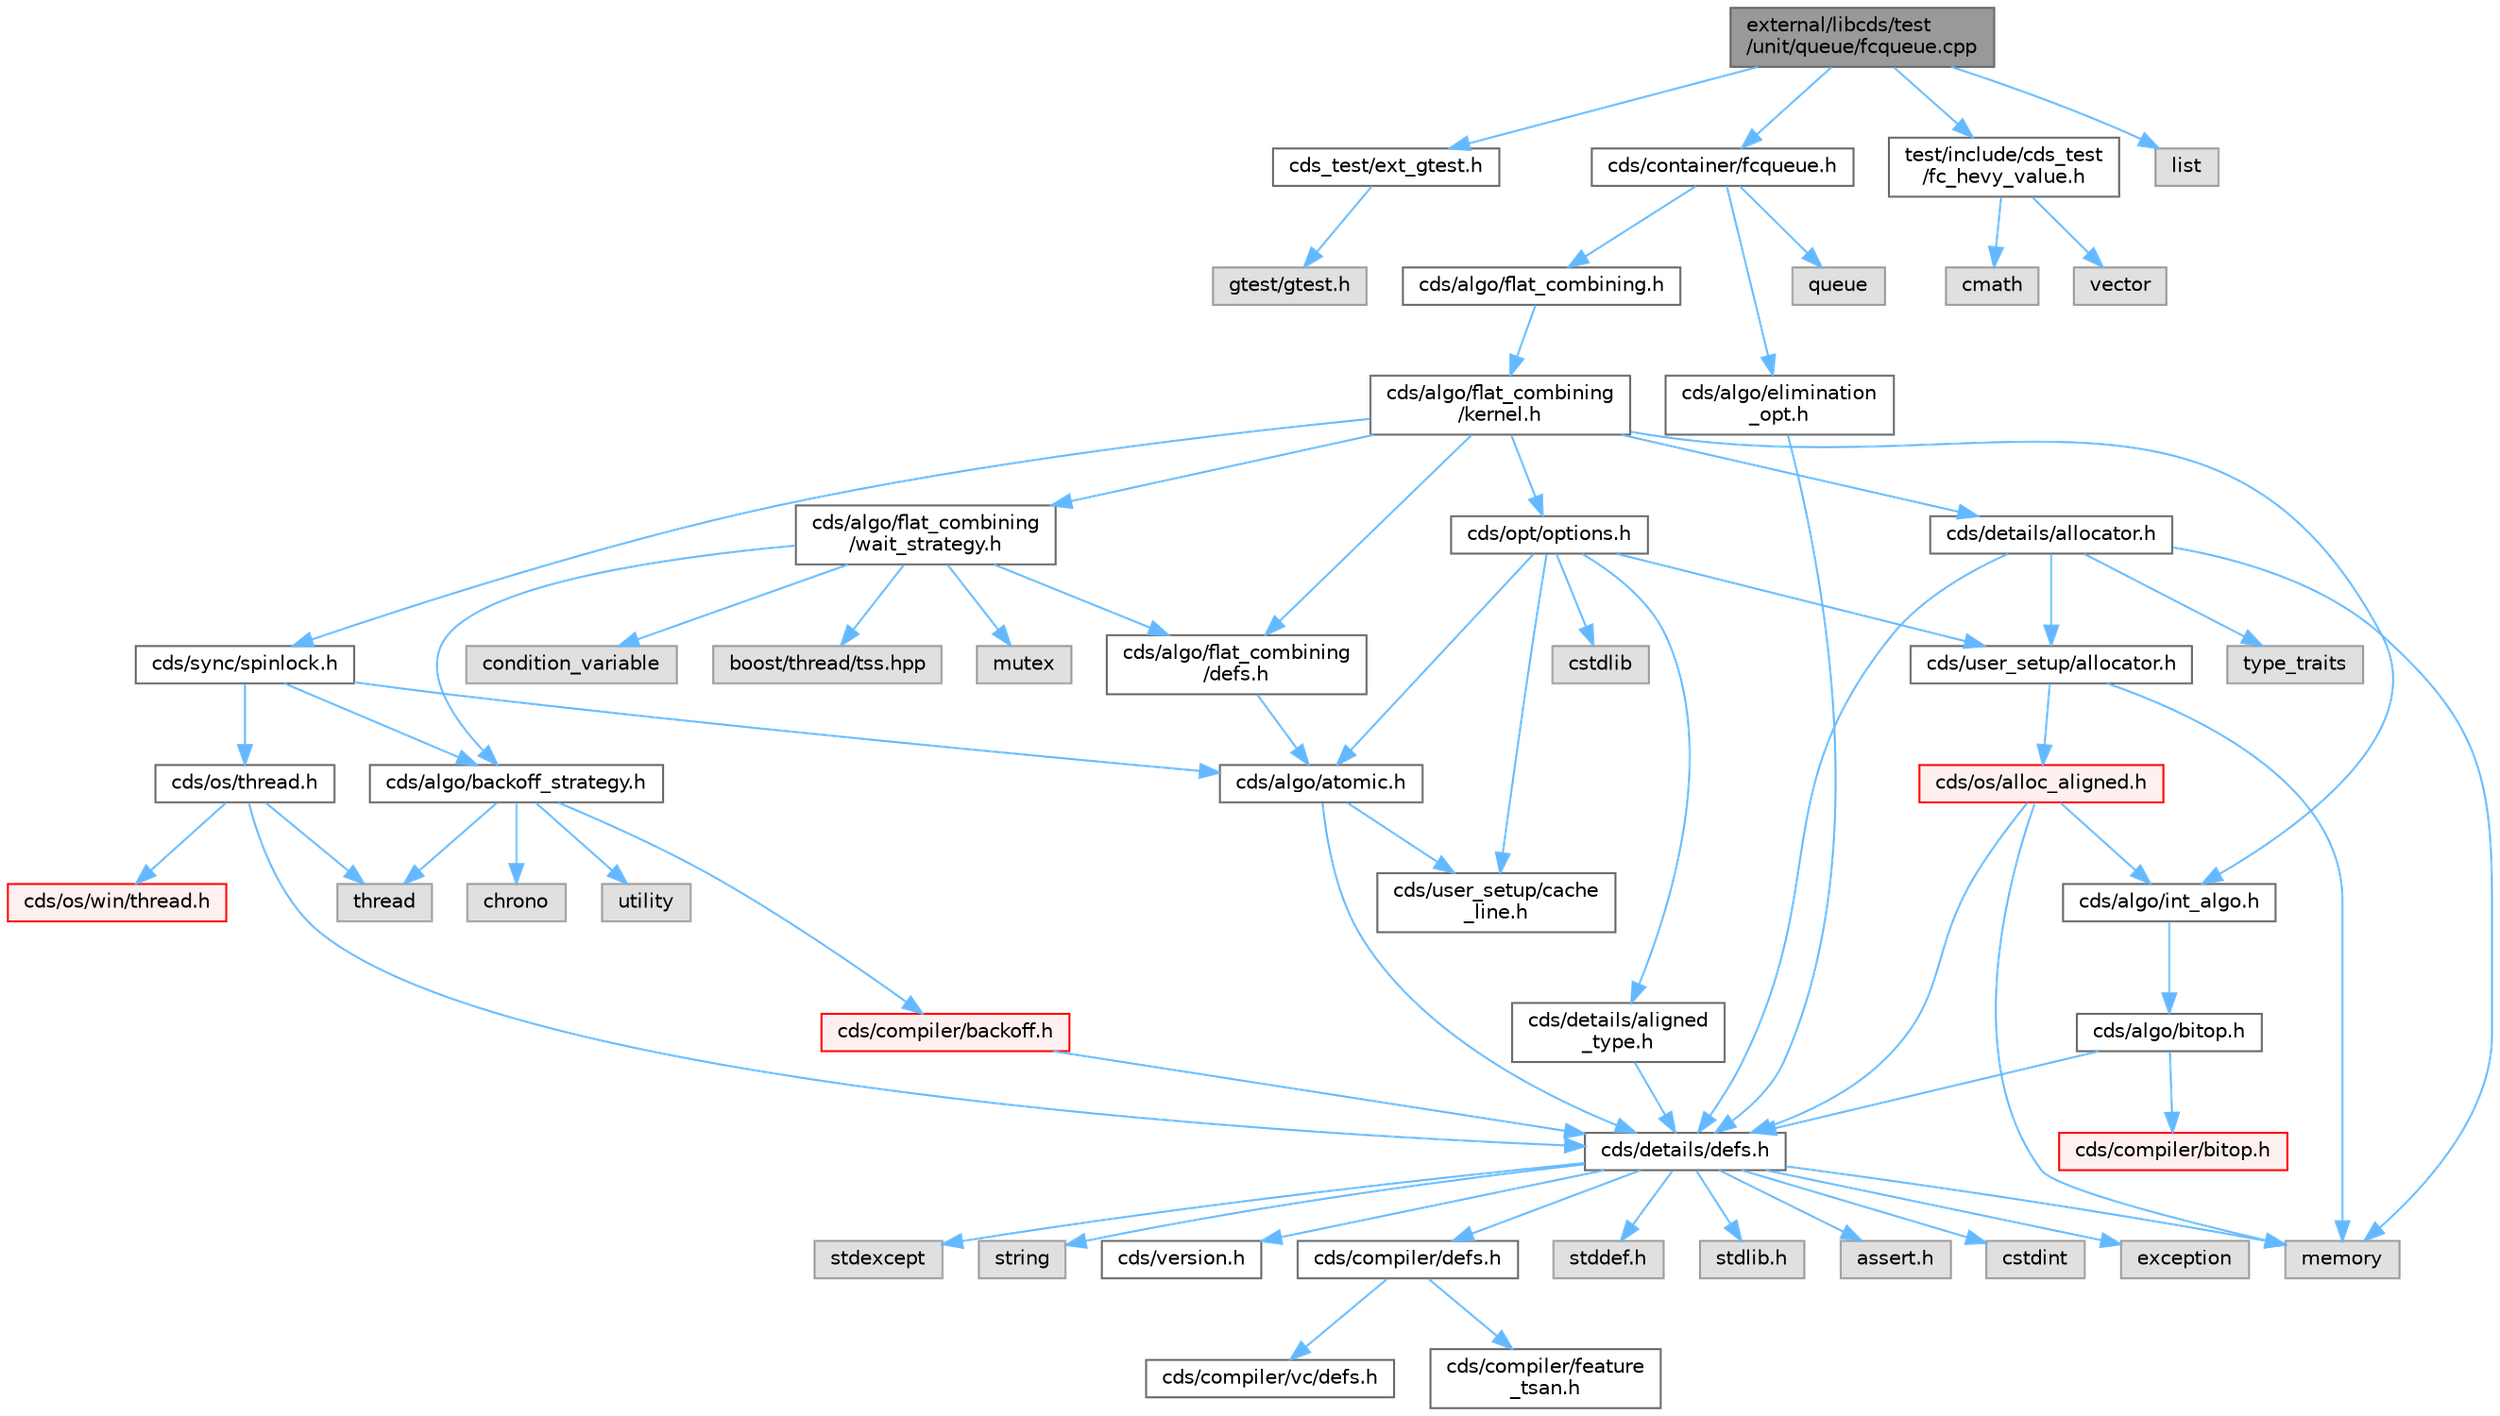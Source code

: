 digraph "external/libcds/test/unit/queue/fcqueue.cpp"
{
 // LATEX_PDF_SIZE
  bgcolor="transparent";
  edge [fontname=Helvetica,fontsize=10,labelfontname=Helvetica,labelfontsize=10];
  node [fontname=Helvetica,fontsize=10,shape=box,height=0.2,width=0.4];
  Node1 [id="Node000001",label="external/libcds/test\l/unit/queue/fcqueue.cpp",height=0.2,width=0.4,color="gray40", fillcolor="grey60", style="filled", fontcolor="black",tooltip=" "];
  Node1 -> Node2 [id="edge68_Node000001_Node000002",color="steelblue1",style="solid",tooltip=" "];
  Node2 [id="Node000002",label="cds_test/ext_gtest.h",height=0.2,width=0.4,color="grey40", fillcolor="white", style="filled",URL="$ext__gtest_8h.html",tooltip=" "];
  Node2 -> Node3 [id="edge69_Node000002_Node000003",color="steelblue1",style="solid",tooltip=" "];
  Node3 [id="Node000003",label="gtest/gtest.h",height=0.2,width=0.4,color="grey60", fillcolor="#E0E0E0", style="filled",tooltip=" "];
  Node1 -> Node4 [id="edge70_Node000001_Node000004",color="steelblue1",style="solid",tooltip=" "];
  Node4 [id="Node000004",label="cds/container/fcqueue.h",height=0.2,width=0.4,color="grey40", fillcolor="white", style="filled",URL="$container_2fcqueue_8h.html",tooltip=" "];
  Node4 -> Node5 [id="edge71_Node000004_Node000005",color="steelblue1",style="solid",tooltip=" "];
  Node5 [id="Node000005",label="cds/algo/flat_combining.h",height=0.2,width=0.4,color="grey40", fillcolor="white", style="filled",URL="$flat__combining_8h.html",tooltip=" "];
  Node5 -> Node6 [id="edge72_Node000005_Node000006",color="steelblue1",style="solid",tooltip=" "];
  Node6 [id="Node000006",label="cds/algo/flat_combining\l/kernel.h",height=0.2,width=0.4,color="grey40", fillcolor="white", style="filled",URL="$libcds_2cds_2algo_2flat__combining_2kernel_8h.html",tooltip=" "];
  Node6 -> Node7 [id="edge73_Node000006_Node000007",color="steelblue1",style="solid",tooltip=" "];
  Node7 [id="Node000007",label="cds/algo/flat_combining\l/defs.h",height=0.2,width=0.4,color="grey40", fillcolor="white", style="filled",URL="$algo_2flat__combining_2defs_8h.html",tooltip=" "];
  Node7 -> Node8 [id="edge74_Node000007_Node000008",color="steelblue1",style="solid",tooltip=" "];
  Node8 [id="Node000008",label="cds/algo/atomic.h",height=0.2,width=0.4,color="grey40", fillcolor="white", style="filled",URL="$external_2libcds_2cds_2algo_2atomic_8h.html",tooltip=" "];
  Node8 -> Node9 [id="edge75_Node000008_Node000009",color="steelblue1",style="solid",tooltip=" "];
  Node9 [id="Node000009",label="cds/details/defs.h",height=0.2,width=0.4,color="grey40", fillcolor="white", style="filled",URL="$details_2defs_8h.html",tooltip=" "];
  Node9 -> Node10 [id="edge76_Node000009_Node000010",color="steelblue1",style="solid",tooltip=" "];
  Node10 [id="Node000010",label="stddef.h",height=0.2,width=0.4,color="grey60", fillcolor="#E0E0E0", style="filled",tooltip=" "];
  Node9 -> Node11 [id="edge77_Node000009_Node000011",color="steelblue1",style="solid",tooltip=" "];
  Node11 [id="Node000011",label="stdlib.h",height=0.2,width=0.4,color="grey60", fillcolor="#E0E0E0", style="filled",tooltip=" "];
  Node9 -> Node12 [id="edge78_Node000009_Node000012",color="steelblue1",style="solid",tooltip=" "];
  Node12 [id="Node000012",label="assert.h",height=0.2,width=0.4,color="grey60", fillcolor="#E0E0E0", style="filled",tooltip=" "];
  Node9 -> Node13 [id="edge79_Node000009_Node000013",color="steelblue1",style="solid",tooltip=" "];
  Node13 [id="Node000013",label="cstdint",height=0.2,width=0.4,color="grey60", fillcolor="#E0E0E0", style="filled",tooltip=" "];
  Node9 -> Node14 [id="edge80_Node000009_Node000014",color="steelblue1",style="solid",tooltip=" "];
  Node14 [id="Node000014",label="exception",height=0.2,width=0.4,color="grey60", fillcolor="#E0E0E0", style="filled",tooltip=" "];
  Node9 -> Node15 [id="edge81_Node000009_Node000015",color="steelblue1",style="solid",tooltip=" "];
  Node15 [id="Node000015",label="stdexcept",height=0.2,width=0.4,color="grey60", fillcolor="#E0E0E0", style="filled",tooltip=" "];
  Node9 -> Node16 [id="edge82_Node000009_Node000016",color="steelblue1",style="solid",tooltip=" "];
  Node16 [id="Node000016",label="string",height=0.2,width=0.4,color="grey60", fillcolor="#E0E0E0", style="filled",tooltip=" "];
  Node9 -> Node17 [id="edge83_Node000009_Node000017",color="steelblue1",style="solid",tooltip=" "];
  Node17 [id="Node000017",label="memory",height=0.2,width=0.4,color="grey60", fillcolor="#E0E0E0", style="filled",tooltip=" "];
  Node9 -> Node18 [id="edge84_Node000009_Node000018",color="steelblue1",style="solid",tooltip=" "];
  Node18 [id="Node000018",label="cds/version.h",height=0.2,width=0.4,color="grey40", fillcolor="white", style="filled",URL="$external_2libcds_2cds_2version_8h.html",tooltip=" "];
  Node9 -> Node19 [id="edge85_Node000009_Node000019",color="steelblue1",style="solid",tooltip=" "];
  Node19 [id="Node000019",label="cds/compiler/defs.h",height=0.2,width=0.4,color="grey40", fillcolor="white", style="filled",URL="$compiler_2defs_8h.html",tooltip=" "];
  Node19 -> Node20 [id="edge86_Node000019_Node000020",color="steelblue1",style="solid",tooltip=" "];
  Node20 [id="Node000020",label="cds/compiler/vc/defs.h",height=0.2,width=0.4,color="grey40", fillcolor="white", style="filled",URL="$compiler_2vc_2defs_8h.html",tooltip=" "];
  Node19 -> Node21 [id="edge87_Node000019_Node000021",color="steelblue1",style="solid",tooltip=" "];
  Node21 [id="Node000021",label="cds/compiler/feature\l_tsan.h",height=0.2,width=0.4,color="grey40", fillcolor="white", style="filled",URL="$feature__tsan_8h.html",tooltip=" "];
  Node8 -> Node22 [id="edge88_Node000008_Node000022",color="steelblue1",style="solid",tooltip=" "];
  Node22 [id="Node000022",label="cds/user_setup/cache\l_line.h",height=0.2,width=0.4,color="grey40", fillcolor="white", style="filled",URL="$cache__line_8h.html",tooltip="Cache-line size definition"];
  Node6 -> Node23 [id="edge89_Node000006_Node000023",color="steelblue1",style="solid",tooltip=" "];
  Node23 [id="Node000023",label="cds/algo/flat_combining\l/wait_strategy.h",height=0.2,width=0.4,color="grey40", fillcolor="white", style="filled",URL="$wait__strategy_8h.html",tooltip=" "];
  Node23 -> Node7 [id="edge90_Node000023_Node000007",color="steelblue1",style="solid",tooltip=" "];
  Node23 -> Node24 [id="edge91_Node000023_Node000024",color="steelblue1",style="solid",tooltip=" "];
  Node24 [id="Node000024",label="cds/algo/backoff_strategy.h",height=0.2,width=0.4,color="grey40", fillcolor="white", style="filled",URL="$backoff__strategy_8h.html",tooltip=" "];
  Node24 -> Node25 [id="edge92_Node000024_Node000025",color="steelblue1",style="solid",tooltip=" "];
  Node25 [id="Node000025",label="utility",height=0.2,width=0.4,color="grey60", fillcolor="#E0E0E0", style="filled",tooltip=" "];
  Node24 -> Node26 [id="edge93_Node000024_Node000026",color="steelblue1",style="solid",tooltip=" "];
  Node26 [id="Node000026",label="thread",height=0.2,width=0.4,color="grey60", fillcolor="#E0E0E0", style="filled",tooltip=" "];
  Node24 -> Node27 [id="edge94_Node000024_Node000027",color="steelblue1",style="solid",tooltip=" "];
  Node27 [id="Node000027",label="chrono",height=0.2,width=0.4,color="grey60", fillcolor="#E0E0E0", style="filled",tooltip=" "];
  Node24 -> Node28 [id="edge95_Node000024_Node000028",color="steelblue1",style="solid",tooltip=" "];
  Node28 [id="Node000028",label="cds/compiler/backoff.h",height=0.2,width=0.4,color="red", fillcolor="#FFF0F0", style="filled",URL="$backoff_8h.html",tooltip=" "];
  Node28 -> Node9 [id="edge96_Node000028_Node000009",color="steelblue1",style="solid",tooltip=" "];
  Node23 -> Node30 [id="edge97_Node000023_Node000030",color="steelblue1",style="solid",tooltip=" "];
  Node30 [id="Node000030",label="mutex",height=0.2,width=0.4,color="grey60", fillcolor="#E0E0E0", style="filled",tooltip=" "];
  Node23 -> Node31 [id="edge98_Node000023_Node000031",color="steelblue1",style="solid",tooltip=" "];
  Node31 [id="Node000031",label="condition_variable",height=0.2,width=0.4,color="grey60", fillcolor="#E0E0E0", style="filled",tooltip=" "];
  Node23 -> Node32 [id="edge99_Node000023_Node000032",color="steelblue1",style="solid",tooltip=" "];
  Node32 [id="Node000032",label="boost/thread/tss.hpp",height=0.2,width=0.4,color="grey60", fillcolor="#E0E0E0", style="filled",tooltip=" "];
  Node6 -> Node33 [id="edge100_Node000006_Node000033",color="steelblue1",style="solid",tooltip=" "];
  Node33 [id="Node000033",label="cds/sync/spinlock.h",height=0.2,width=0.4,color="grey40", fillcolor="white", style="filled",URL="$sync_2spinlock_8h.html",tooltip=" "];
  Node33 -> Node8 [id="edge101_Node000033_Node000008",color="steelblue1",style="solid",tooltip=" "];
  Node33 -> Node34 [id="edge102_Node000033_Node000034",color="steelblue1",style="solid",tooltip=" "];
  Node34 [id="Node000034",label="cds/os/thread.h",height=0.2,width=0.4,color="grey40", fillcolor="white", style="filled",URL="$cds_2os_2thread_8h.html",tooltip=" "];
  Node34 -> Node26 [id="edge103_Node000034_Node000026",color="steelblue1",style="solid",tooltip=" "];
  Node34 -> Node9 [id="edge104_Node000034_Node000009",color="steelblue1",style="solid",tooltip=" "];
  Node34 -> Node35 [id="edge105_Node000034_Node000035",color="steelblue1",style="solid",tooltip=" "];
  Node35 [id="Node000035",label="cds/os/win/thread.h",height=0.2,width=0.4,color="red", fillcolor="#FFF0F0", style="filled",URL="$cds_2os_2win_2thread_8h.html",tooltip=" "];
  Node33 -> Node24 [id="edge106_Node000033_Node000024",color="steelblue1",style="solid",tooltip=" "];
  Node6 -> Node37 [id="edge107_Node000006_Node000037",color="steelblue1",style="solid",tooltip=" "];
  Node37 [id="Node000037",label="cds/details/allocator.h",height=0.2,width=0.4,color="grey40", fillcolor="white", style="filled",URL="$external_2libcds_2cds_2details_2allocator_8h.html",tooltip=" "];
  Node37 -> Node38 [id="edge108_Node000037_Node000038",color="steelblue1",style="solid",tooltip=" "];
  Node38 [id="Node000038",label="type_traits",height=0.2,width=0.4,color="grey60", fillcolor="#E0E0E0", style="filled",tooltip=" "];
  Node37 -> Node17 [id="edge109_Node000037_Node000017",color="steelblue1",style="solid",tooltip=" "];
  Node37 -> Node9 [id="edge110_Node000037_Node000009",color="steelblue1",style="solid",tooltip=" "];
  Node37 -> Node39 [id="edge111_Node000037_Node000039",color="steelblue1",style="solid",tooltip=" "];
  Node39 [id="Node000039",label="cds/user_setup/allocator.h",height=0.2,width=0.4,color="grey40", fillcolor="white", style="filled",URL="$external_2libcds_2cds_2user__setup_2allocator_8h.html",tooltip="Default implementation of allocator classes."];
  Node39 -> Node17 [id="edge112_Node000039_Node000017",color="steelblue1",style="solid",tooltip=" "];
  Node39 -> Node40 [id="edge113_Node000039_Node000040",color="steelblue1",style="solid",tooltip=" "];
  Node40 [id="Node000040",label="cds/os/alloc_aligned.h",height=0.2,width=0.4,color="red", fillcolor="#FFF0F0", style="filled",URL="$alloc__aligned_8h.html",tooltip=" "];
  Node40 -> Node9 [id="edge114_Node000040_Node000009",color="steelblue1",style="solid",tooltip=" "];
  Node40 -> Node17 [id="edge115_Node000040_Node000017",color="steelblue1",style="solid",tooltip=" "];
  Node40 -> Node44 [id="edge116_Node000040_Node000044",color="steelblue1",style="solid",tooltip=" "];
  Node44 [id="Node000044",label="cds/algo/int_algo.h",height=0.2,width=0.4,color="grey40", fillcolor="white", style="filled",URL="$int__algo_8h.html",tooltip=" "];
  Node44 -> Node45 [id="edge117_Node000044_Node000045",color="steelblue1",style="solid",tooltip=" "];
  Node45 [id="Node000045",label="cds/algo/bitop.h",height=0.2,width=0.4,color="grey40", fillcolor="white", style="filled",URL="$algo_2bitop_8h.html",tooltip=" "];
  Node45 -> Node9 [id="edge118_Node000045_Node000009",color="steelblue1",style="solid",tooltip=" "];
  Node45 -> Node46 [id="edge119_Node000045_Node000046",color="steelblue1",style="solid",tooltip=" "];
  Node46 [id="Node000046",label="cds/compiler/bitop.h",height=0.2,width=0.4,color="red", fillcolor="#FFF0F0", style="filled",URL="$compiler_2bitop_8h.html",tooltip=" "];
  Node6 -> Node53 [id="edge120_Node000006_Node000053",color="steelblue1",style="solid",tooltip=" "];
  Node53 [id="Node000053",label="cds/opt/options.h",height=0.2,width=0.4,color="grey40", fillcolor="white", style="filled",URL="$opt_2options_8h.html",tooltip=" "];
  Node53 -> Node50 [id="edge121_Node000053_Node000050",color="steelblue1",style="solid",tooltip=" "];
  Node50 [id="Node000050",label="cstdlib",height=0.2,width=0.4,color="grey60", fillcolor="#E0E0E0", style="filled",tooltip=" "];
  Node53 -> Node54 [id="edge122_Node000053_Node000054",color="steelblue1",style="solid",tooltip=" "];
  Node54 [id="Node000054",label="cds/details/aligned\l_type.h",height=0.2,width=0.4,color="grey40", fillcolor="white", style="filled",URL="$aligned__type_8h.html",tooltip=" "];
  Node54 -> Node9 [id="edge123_Node000054_Node000009",color="steelblue1",style="solid",tooltip=" "];
  Node53 -> Node39 [id="edge124_Node000053_Node000039",color="steelblue1",style="solid",tooltip=" "];
  Node53 -> Node22 [id="edge125_Node000053_Node000022",color="steelblue1",style="solid",tooltip=" "];
  Node53 -> Node8 [id="edge126_Node000053_Node000008",color="steelblue1",style="solid",tooltip=" "];
  Node6 -> Node44 [id="edge127_Node000006_Node000044",color="steelblue1",style="solid",tooltip=" "];
  Node4 -> Node55 [id="edge128_Node000004_Node000055",color="steelblue1",style="solid",tooltip=" "];
  Node55 [id="Node000055",label="cds/algo/elimination\l_opt.h",height=0.2,width=0.4,color="grey40", fillcolor="white", style="filled",URL="$elimination__opt_8h.html",tooltip=" "];
  Node55 -> Node9 [id="edge129_Node000055_Node000009",color="steelblue1",style="solid",tooltip=" "];
  Node4 -> Node56 [id="edge130_Node000004_Node000056",color="steelblue1",style="solid",tooltip=" "];
  Node56 [id="Node000056",label="queue",height=0.2,width=0.4,color="grey60", fillcolor="#E0E0E0", style="filled",tooltip=" "];
  Node1 -> Node57 [id="edge131_Node000001_Node000057",color="steelblue1",style="solid",tooltip=" "];
  Node57 [id="Node000057",label="test/include/cds_test\l/fc_hevy_value.h",height=0.2,width=0.4,color="grey40", fillcolor="white", style="filled",URL="$fc__hevy__value_8h.html",tooltip=" "];
  Node57 -> Node58 [id="edge132_Node000057_Node000058",color="steelblue1",style="solid",tooltip=" "];
  Node58 [id="Node000058",label="cmath",height=0.2,width=0.4,color="grey60", fillcolor="#E0E0E0", style="filled",tooltip=" "];
  Node57 -> Node59 [id="edge133_Node000057_Node000059",color="steelblue1",style="solid",tooltip=" "];
  Node59 [id="Node000059",label="vector",height=0.2,width=0.4,color="grey60", fillcolor="#E0E0E0", style="filled",tooltip=" "];
  Node1 -> Node60 [id="edge134_Node000001_Node000060",color="steelblue1",style="solid",tooltip=" "];
  Node60 [id="Node000060",label="list",height=0.2,width=0.4,color="grey60", fillcolor="#E0E0E0", style="filled",tooltip=" "];
}

